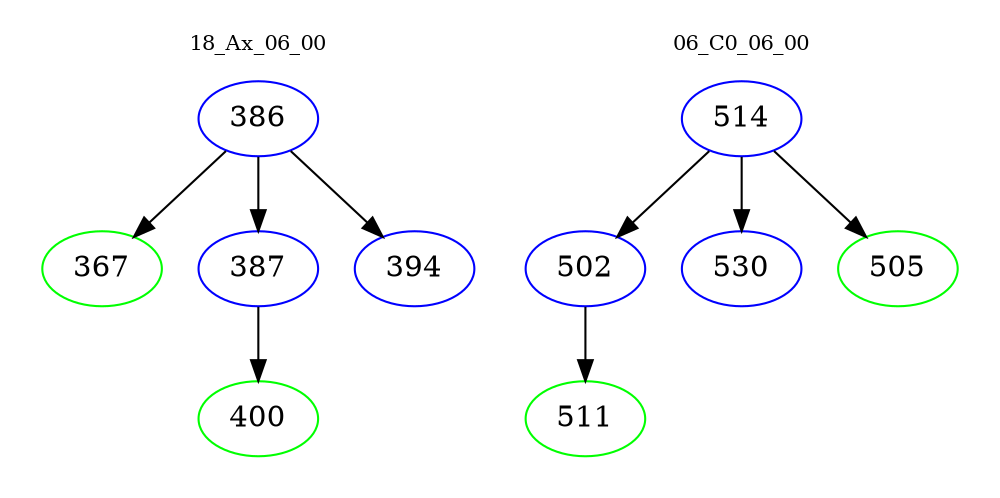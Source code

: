 digraph{
subgraph cluster_0 {
color = white
label = "18_Ax_06_00";
fontsize=10;
T0_386 [label="386", color="blue"]
T0_386 -> T0_367 [color="black"]
T0_367 [label="367", color="green"]
T0_386 -> T0_387 [color="black"]
T0_387 [label="387", color="blue"]
T0_387 -> T0_400 [color="black"]
T0_400 [label="400", color="green"]
T0_386 -> T0_394 [color="black"]
T0_394 [label="394", color="blue"]
}
subgraph cluster_1 {
color = white
label = "06_C0_06_00";
fontsize=10;
T1_514 [label="514", color="blue"]
T1_514 -> T1_502 [color="black"]
T1_502 [label="502", color="blue"]
T1_502 -> T1_511 [color="black"]
T1_511 [label="511", color="green"]
T1_514 -> T1_530 [color="black"]
T1_530 [label="530", color="blue"]
T1_514 -> T1_505 [color="black"]
T1_505 [label="505", color="green"]
}
}
